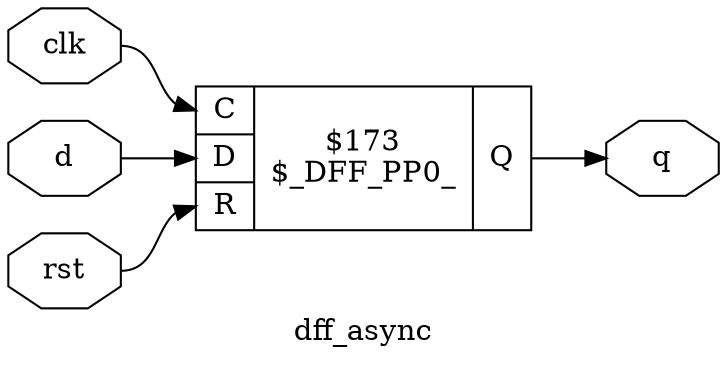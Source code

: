digraph "dff_async" {
label="dff_async";
rankdir="LR";
remincross=true;
n1 [ shape=octagon, label="clk", color="black", fontcolor="black" ];
n2 [ shape=octagon, label="d", color="black", fontcolor="black" ];
n3 [ shape=octagon, label="q", color="black", fontcolor="black" ];
n4 [ shape=octagon, label="rst", color="black", fontcolor="black" ];
c9 [ shape=record, label="{{<p5> C|<p6> D|<p7> R}|$173\n$_DFF_PP0_|{<p8> Q}}",  ];
n1:e -> c9:p5:w [color="black", fontcolor="black", label=""];
n2:e -> c9:p6:w [color="black", fontcolor="black", label=""];
c9:p8:e -> n3:w [color="black", fontcolor="black", label=""];
n4:e -> c9:p7:w [color="black", fontcolor="black", label=""];
}
